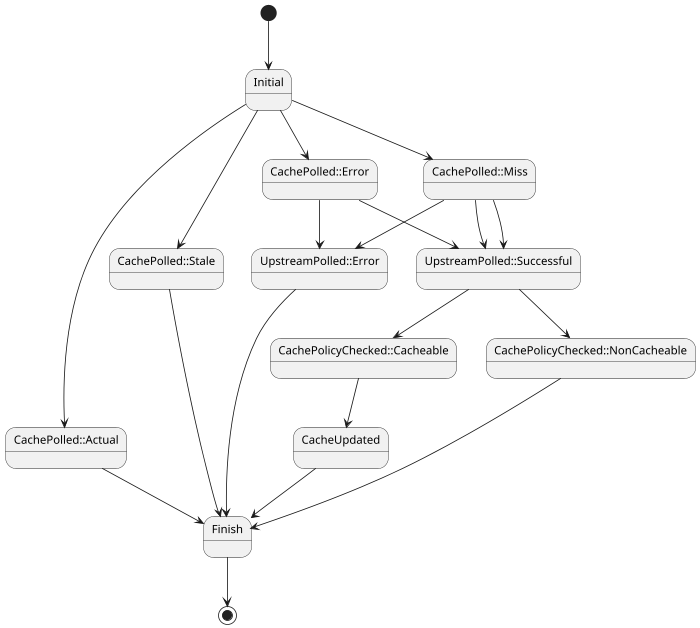 @startuml
'https://plantuml.com/state-diagram

scale 700 width
[*] --> Initial

Initial --> CachePolled::Actual
Initial --> CachePolled::Stale
Initial --> CachePolled::Miss
Initial --> CachePolled::Error

CachePolled::Actual --> Finish
CachePolled::Stale --> Finish

CachePolled::Miss --> UpstreamPolled::Successful
CachePolled::Miss --> UpstreamPolled::Error

CachePolled::Miss --> UpstreamPolled::Successful
UpstreamPolled::Successful --> CachePolicyChecked::Cacheable
UpstreamPolled::Successful --> CachePolicyChecked::NonCacheable

CachePolled::Error --> UpstreamPolled::Successful
CachePolled::Error --> UpstreamPolled::Error

CachePolicyChecked::Cacheable --> CacheUpdated
CachePolicyChecked::NonCacheable --> Finish
UpstreamPolled::Error --> Finish

CacheUpdated --> Finish

Finish --> [*]

@enduml
